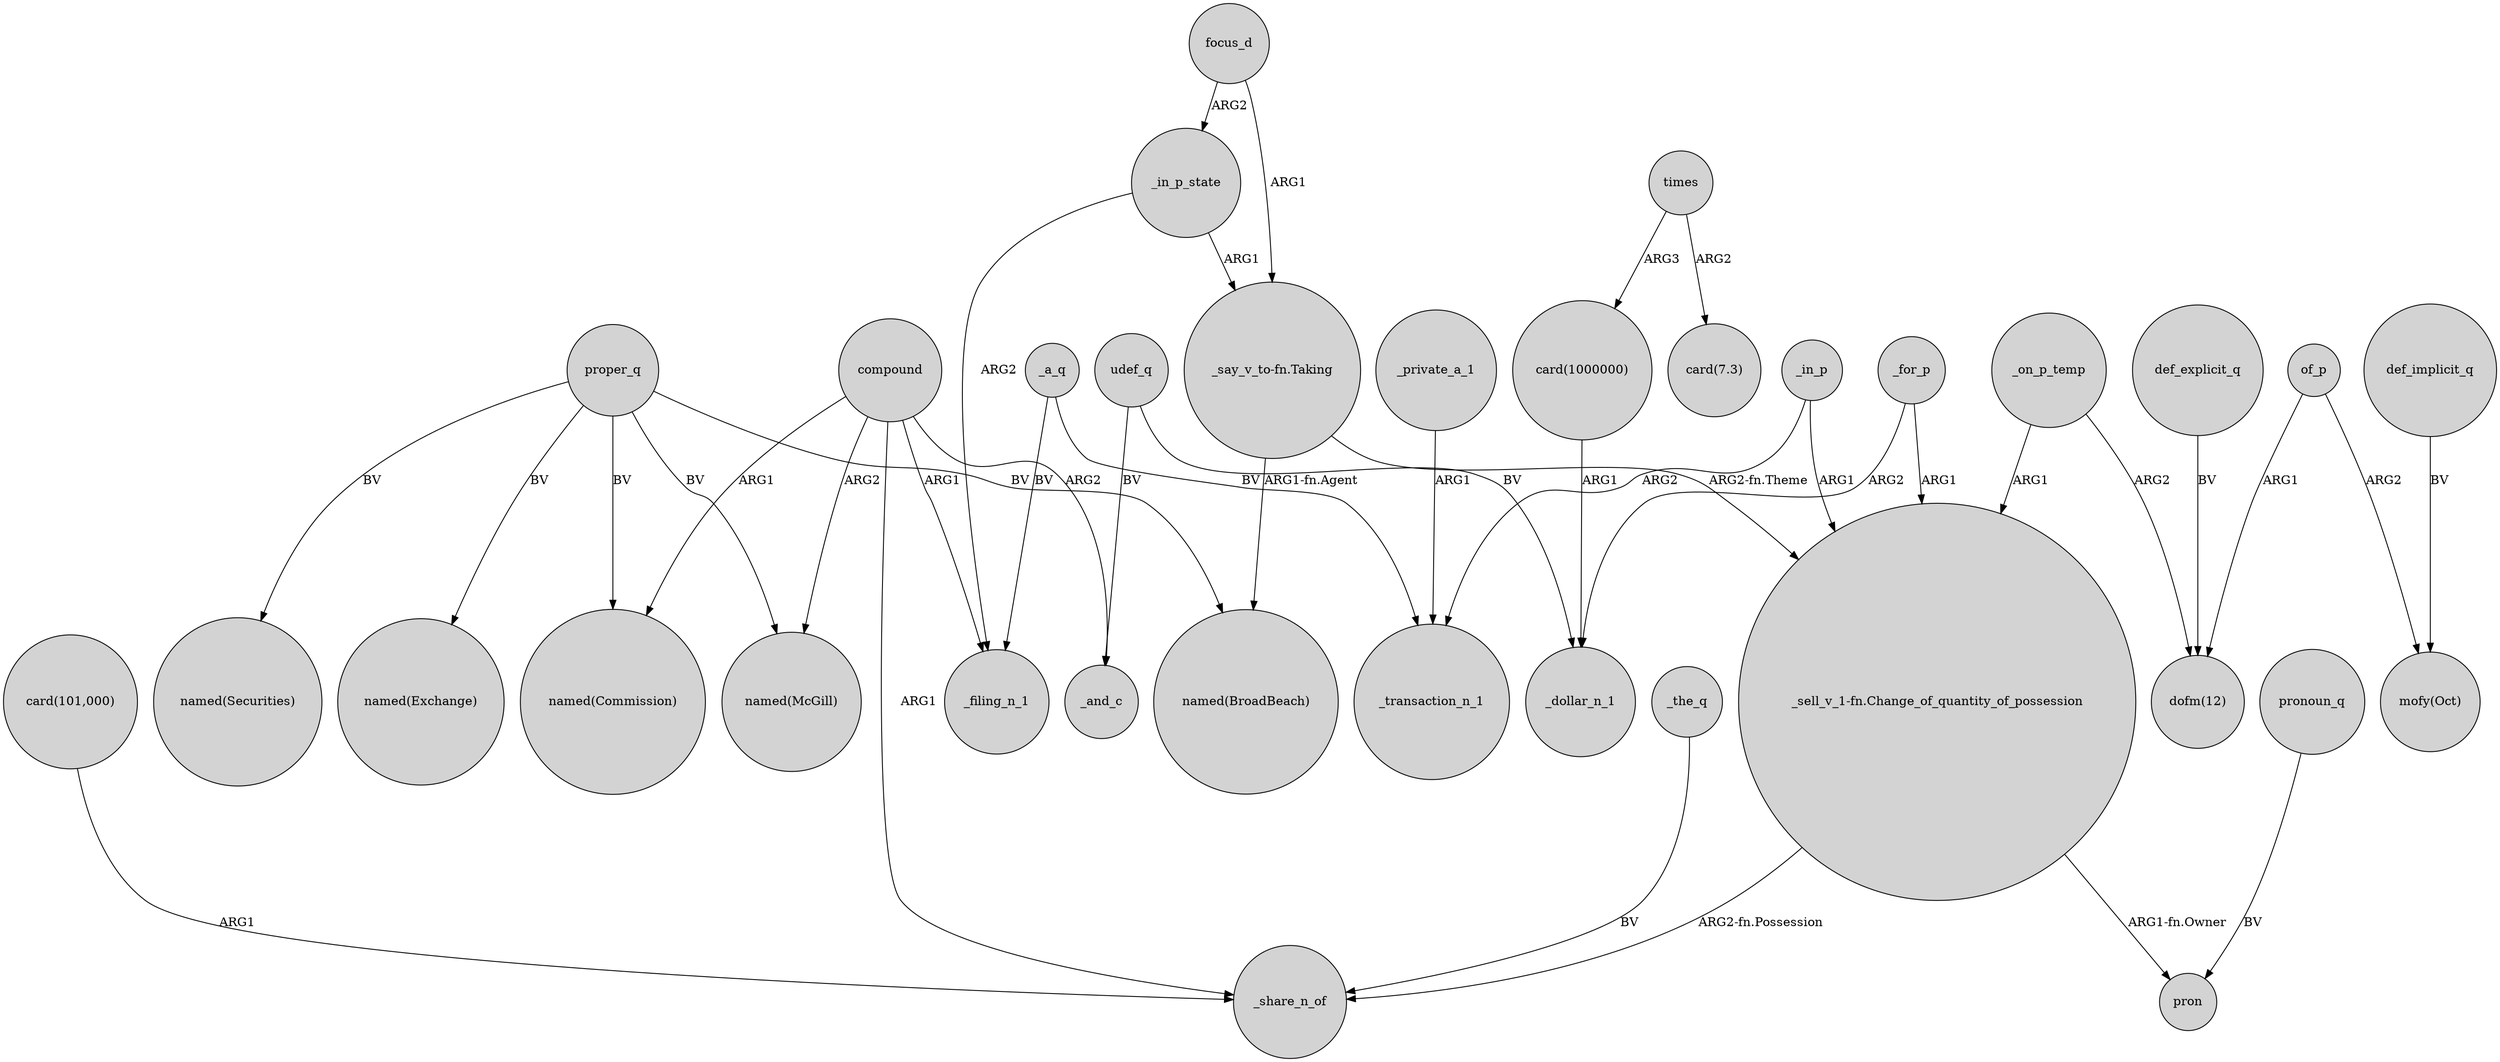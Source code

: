 digraph {
	node [shape=circle style=filled]
	_on_p_temp -> "_sell_v_1-fn.Change_of_quantity_of_possession" [label=ARG1]
	focus_d -> _in_p_state [label=ARG2]
	_in_p_state -> "_say_v_to-fn.Taking" [label=ARG1]
	compound -> "named(Commission)" [label=ARG1]
	compound -> "named(McGill)" [label=ARG2]
	proper_q -> "named(Securities)" [label=BV]
	focus_d -> "_say_v_to-fn.Taking" [label=ARG1]
	compound -> _share_n_of [label=ARG1]
	of_p -> "mofy(Oct)" [label=ARG2]
	"_sell_v_1-fn.Change_of_quantity_of_possession" -> _share_n_of [label="ARG2-fn.Possession"]
	_the_q -> _share_n_of [label=BV]
	times -> "card(1000000)" [label=ARG3]
	_in_p -> "_sell_v_1-fn.Change_of_quantity_of_possession" [label=ARG1]
	compound -> _filing_n_1 [label=ARG1]
	udef_q -> _and_c [label=BV]
	proper_q -> "named(Exchange)" [label=BV]
	_a_q -> _filing_n_1 [label=BV]
	compound -> _and_c [label=ARG2]
	proper_q -> "named(Commission)" [label=BV]
	_a_q -> _transaction_n_1 [label=BV]
	proper_q -> "named(BroadBeach)" [label=BV]
	pronoun_q -> pron [label=BV]
	times -> "card(7.3)" [label=ARG2]
	_on_p_temp -> "dofm(12)" [label=ARG2]
	_for_p -> _dollar_n_1 [label=ARG2]
	"_sell_v_1-fn.Change_of_quantity_of_possession" -> pron [label="ARG1-fn.Owner"]
	udef_q -> _dollar_n_1 [label=BV]
	def_explicit_q -> "dofm(12)" [label=BV]
	"_say_v_to-fn.Taking" -> "named(BroadBeach)" [label="ARG1-fn.Agent"]
	"card(1000000)" -> _dollar_n_1 [label=ARG1]
	"_say_v_to-fn.Taking" -> "_sell_v_1-fn.Change_of_quantity_of_possession" [label="ARG2-fn.Theme"]
	proper_q -> "named(McGill)" [label=BV]
	def_implicit_q -> "mofy(Oct)" [label=BV]
	_in_p_state -> _filing_n_1 [label=ARG2]
	_in_p -> _transaction_n_1 [label=ARG2]
	_for_p -> "_sell_v_1-fn.Change_of_quantity_of_possession" [label=ARG1]
	_private_a_1 -> _transaction_n_1 [label=ARG1]
	"card(101,000)" -> _share_n_of [label=ARG1]
	of_p -> "dofm(12)" [label=ARG1]
}
